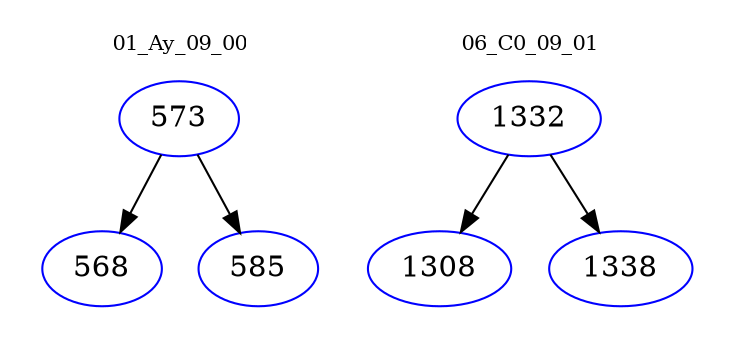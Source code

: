 digraph{
subgraph cluster_0 {
color = white
label = "01_Ay_09_00";
fontsize=10;
T0_573 [label="573", color="blue"]
T0_573 -> T0_568 [color="black"]
T0_568 [label="568", color="blue"]
T0_573 -> T0_585 [color="black"]
T0_585 [label="585", color="blue"]
}
subgraph cluster_1 {
color = white
label = "06_C0_09_01";
fontsize=10;
T1_1332 [label="1332", color="blue"]
T1_1332 -> T1_1308 [color="black"]
T1_1308 [label="1308", color="blue"]
T1_1332 -> T1_1338 [color="black"]
T1_1338 [label="1338", color="blue"]
}
}
